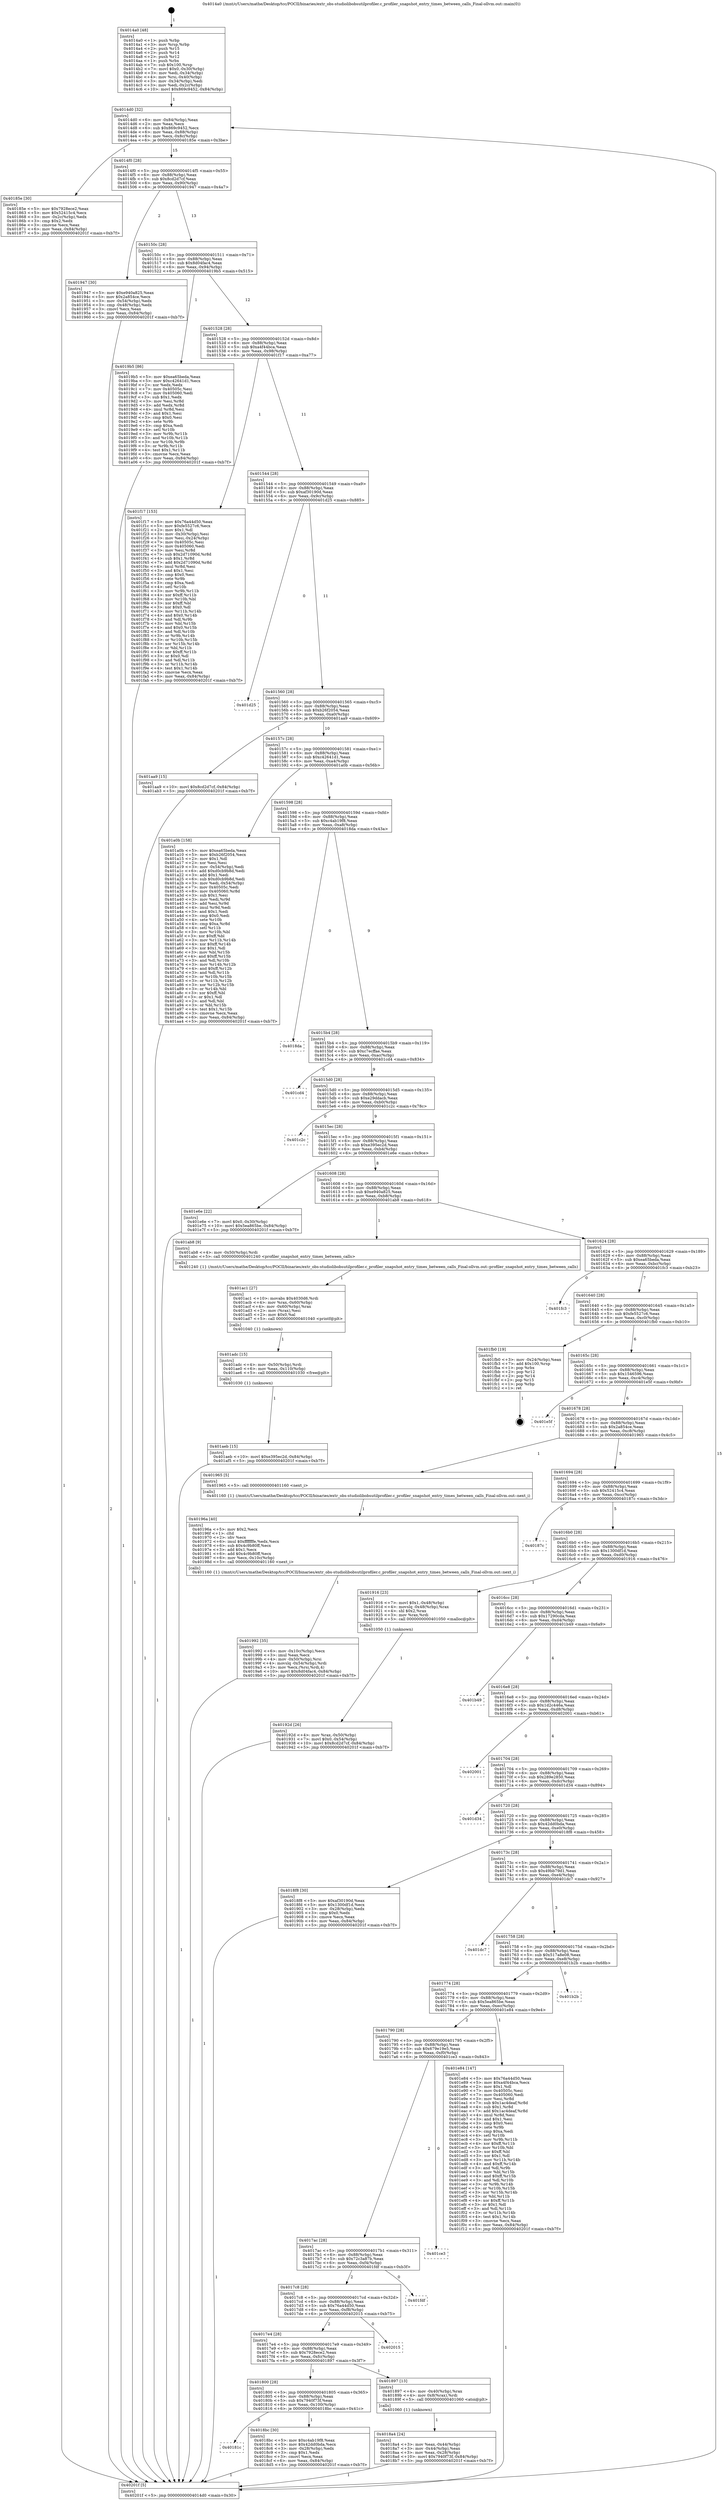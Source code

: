 digraph "0x4014a0" {
  label = "0x4014a0 (/mnt/c/Users/mathe/Desktop/tcc/POCII/binaries/extr_obs-studiolibobsutilprofiler.c_profiler_snapshot_entry_times_between_calls_Final-ollvm.out::main(0))"
  labelloc = "t"
  node[shape=record]

  Entry [label="",width=0.3,height=0.3,shape=circle,fillcolor=black,style=filled]
  "0x4014d0" [label="{
     0x4014d0 [32]\l
     | [instrs]\l
     &nbsp;&nbsp;0x4014d0 \<+6\>: mov -0x84(%rbp),%eax\l
     &nbsp;&nbsp;0x4014d6 \<+2\>: mov %eax,%ecx\l
     &nbsp;&nbsp;0x4014d8 \<+6\>: sub $0x869c9452,%ecx\l
     &nbsp;&nbsp;0x4014de \<+6\>: mov %eax,-0x88(%rbp)\l
     &nbsp;&nbsp;0x4014e4 \<+6\>: mov %ecx,-0x8c(%rbp)\l
     &nbsp;&nbsp;0x4014ea \<+6\>: je 000000000040185e \<main+0x3be\>\l
  }"]
  "0x40185e" [label="{
     0x40185e [30]\l
     | [instrs]\l
     &nbsp;&nbsp;0x40185e \<+5\>: mov $0x7928ece2,%eax\l
     &nbsp;&nbsp;0x401863 \<+5\>: mov $0x52415c4,%ecx\l
     &nbsp;&nbsp;0x401868 \<+3\>: mov -0x2c(%rbp),%edx\l
     &nbsp;&nbsp;0x40186b \<+3\>: cmp $0x2,%edx\l
     &nbsp;&nbsp;0x40186e \<+3\>: cmovne %ecx,%eax\l
     &nbsp;&nbsp;0x401871 \<+6\>: mov %eax,-0x84(%rbp)\l
     &nbsp;&nbsp;0x401877 \<+5\>: jmp 000000000040201f \<main+0xb7f\>\l
  }"]
  "0x4014f0" [label="{
     0x4014f0 [28]\l
     | [instrs]\l
     &nbsp;&nbsp;0x4014f0 \<+5\>: jmp 00000000004014f5 \<main+0x55\>\l
     &nbsp;&nbsp;0x4014f5 \<+6\>: mov -0x88(%rbp),%eax\l
     &nbsp;&nbsp;0x4014fb \<+5\>: sub $0x8cd2d7cf,%eax\l
     &nbsp;&nbsp;0x401500 \<+6\>: mov %eax,-0x90(%rbp)\l
     &nbsp;&nbsp;0x401506 \<+6\>: je 0000000000401947 \<main+0x4a7\>\l
  }"]
  "0x40201f" [label="{
     0x40201f [5]\l
     | [instrs]\l
     &nbsp;&nbsp;0x40201f \<+5\>: jmp 00000000004014d0 \<main+0x30\>\l
  }"]
  "0x4014a0" [label="{
     0x4014a0 [48]\l
     | [instrs]\l
     &nbsp;&nbsp;0x4014a0 \<+1\>: push %rbp\l
     &nbsp;&nbsp;0x4014a1 \<+3\>: mov %rsp,%rbp\l
     &nbsp;&nbsp;0x4014a4 \<+2\>: push %r15\l
     &nbsp;&nbsp;0x4014a6 \<+2\>: push %r14\l
     &nbsp;&nbsp;0x4014a8 \<+2\>: push %r12\l
     &nbsp;&nbsp;0x4014aa \<+1\>: push %rbx\l
     &nbsp;&nbsp;0x4014ab \<+7\>: sub $0x100,%rsp\l
     &nbsp;&nbsp;0x4014b2 \<+7\>: movl $0x0,-0x30(%rbp)\l
     &nbsp;&nbsp;0x4014b9 \<+3\>: mov %edi,-0x34(%rbp)\l
     &nbsp;&nbsp;0x4014bc \<+4\>: mov %rsi,-0x40(%rbp)\l
     &nbsp;&nbsp;0x4014c0 \<+3\>: mov -0x34(%rbp),%edi\l
     &nbsp;&nbsp;0x4014c3 \<+3\>: mov %edi,-0x2c(%rbp)\l
     &nbsp;&nbsp;0x4014c6 \<+10\>: movl $0x869c9452,-0x84(%rbp)\l
  }"]
  Exit [label="",width=0.3,height=0.3,shape=circle,fillcolor=black,style=filled,peripheries=2]
  "0x401947" [label="{
     0x401947 [30]\l
     | [instrs]\l
     &nbsp;&nbsp;0x401947 \<+5\>: mov $0xe940a825,%eax\l
     &nbsp;&nbsp;0x40194c \<+5\>: mov $0x2a854ce,%ecx\l
     &nbsp;&nbsp;0x401951 \<+3\>: mov -0x54(%rbp),%edx\l
     &nbsp;&nbsp;0x401954 \<+3\>: cmp -0x48(%rbp),%edx\l
     &nbsp;&nbsp;0x401957 \<+3\>: cmovl %ecx,%eax\l
     &nbsp;&nbsp;0x40195a \<+6\>: mov %eax,-0x84(%rbp)\l
     &nbsp;&nbsp;0x401960 \<+5\>: jmp 000000000040201f \<main+0xb7f\>\l
  }"]
  "0x40150c" [label="{
     0x40150c [28]\l
     | [instrs]\l
     &nbsp;&nbsp;0x40150c \<+5\>: jmp 0000000000401511 \<main+0x71\>\l
     &nbsp;&nbsp;0x401511 \<+6\>: mov -0x88(%rbp),%eax\l
     &nbsp;&nbsp;0x401517 \<+5\>: sub $0x8d04fac4,%eax\l
     &nbsp;&nbsp;0x40151c \<+6\>: mov %eax,-0x94(%rbp)\l
     &nbsp;&nbsp;0x401522 \<+6\>: je 00000000004019b5 \<main+0x515\>\l
  }"]
  "0x401aeb" [label="{
     0x401aeb [15]\l
     | [instrs]\l
     &nbsp;&nbsp;0x401aeb \<+10\>: movl $0xe395ec2d,-0x84(%rbp)\l
     &nbsp;&nbsp;0x401af5 \<+5\>: jmp 000000000040201f \<main+0xb7f\>\l
  }"]
  "0x4019b5" [label="{
     0x4019b5 [86]\l
     | [instrs]\l
     &nbsp;&nbsp;0x4019b5 \<+5\>: mov $0xea65beda,%eax\l
     &nbsp;&nbsp;0x4019ba \<+5\>: mov $0xc42641d1,%ecx\l
     &nbsp;&nbsp;0x4019bf \<+2\>: xor %edx,%edx\l
     &nbsp;&nbsp;0x4019c1 \<+7\>: mov 0x40505c,%esi\l
     &nbsp;&nbsp;0x4019c8 \<+7\>: mov 0x405060,%edi\l
     &nbsp;&nbsp;0x4019cf \<+3\>: sub $0x1,%edx\l
     &nbsp;&nbsp;0x4019d2 \<+3\>: mov %esi,%r8d\l
     &nbsp;&nbsp;0x4019d5 \<+3\>: add %edx,%r8d\l
     &nbsp;&nbsp;0x4019d8 \<+4\>: imul %r8d,%esi\l
     &nbsp;&nbsp;0x4019dc \<+3\>: and $0x1,%esi\l
     &nbsp;&nbsp;0x4019df \<+3\>: cmp $0x0,%esi\l
     &nbsp;&nbsp;0x4019e2 \<+4\>: sete %r9b\l
     &nbsp;&nbsp;0x4019e6 \<+3\>: cmp $0xa,%edi\l
     &nbsp;&nbsp;0x4019e9 \<+4\>: setl %r10b\l
     &nbsp;&nbsp;0x4019ed \<+3\>: mov %r9b,%r11b\l
     &nbsp;&nbsp;0x4019f0 \<+3\>: and %r10b,%r11b\l
     &nbsp;&nbsp;0x4019f3 \<+3\>: xor %r10b,%r9b\l
     &nbsp;&nbsp;0x4019f6 \<+3\>: or %r9b,%r11b\l
     &nbsp;&nbsp;0x4019f9 \<+4\>: test $0x1,%r11b\l
     &nbsp;&nbsp;0x4019fd \<+3\>: cmovne %ecx,%eax\l
     &nbsp;&nbsp;0x401a00 \<+6\>: mov %eax,-0x84(%rbp)\l
     &nbsp;&nbsp;0x401a06 \<+5\>: jmp 000000000040201f \<main+0xb7f\>\l
  }"]
  "0x401528" [label="{
     0x401528 [28]\l
     | [instrs]\l
     &nbsp;&nbsp;0x401528 \<+5\>: jmp 000000000040152d \<main+0x8d\>\l
     &nbsp;&nbsp;0x40152d \<+6\>: mov -0x88(%rbp),%eax\l
     &nbsp;&nbsp;0x401533 \<+5\>: sub $0xa4f44bca,%eax\l
     &nbsp;&nbsp;0x401538 \<+6\>: mov %eax,-0x98(%rbp)\l
     &nbsp;&nbsp;0x40153e \<+6\>: je 0000000000401f17 \<main+0xa77\>\l
  }"]
  "0x401adc" [label="{
     0x401adc [15]\l
     | [instrs]\l
     &nbsp;&nbsp;0x401adc \<+4\>: mov -0x50(%rbp),%rdi\l
     &nbsp;&nbsp;0x401ae0 \<+6\>: mov %eax,-0x110(%rbp)\l
     &nbsp;&nbsp;0x401ae6 \<+5\>: call 0000000000401030 \<free@plt\>\l
     | [calls]\l
     &nbsp;&nbsp;0x401030 \{1\} (unknown)\l
  }"]
  "0x401f17" [label="{
     0x401f17 [153]\l
     | [instrs]\l
     &nbsp;&nbsp;0x401f17 \<+5\>: mov $0x76a44d50,%eax\l
     &nbsp;&nbsp;0x401f1c \<+5\>: mov $0xfe5527c6,%ecx\l
     &nbsp;&nbsp;0x401f21 \<+2\>: mov $0x1,%dl\l
     &nbsp;&nbsp;0x401f23 \<+3\>: mov -0x30(%rbp),%esi\l
     &nbsp;&nbsp;0x401f26 \<+3\>: mov %esi,-0x24(%rbp)\l
     &nbsp;&nbsp;0x401f29 \<+7\>: mov 0x40505c,%esi\l
     &nbsp;&nbsp;0x401f30 \<+7\>: mov 0x405060,%edi\l
     &nbsp;&nbsp;0x401f37 \<+3\>: mov %esi,%r8d\l
     &nbsp;&nbsp;0x401f3a \<+7\>: sub $0x2d71090d,%r8d\l
     &nbsp;&nbsp;0x401f41 \<+4\>: sub $0x1,%r8d\l
     &nbsp;&nbsp;0x401f45 \<+7\>: add $0x2d71090d,%r8d\l
     &nbsp;&nbsp;0x401f4c \<+4\>: imul %r8d,%esi\l
     &nbsp;&nbsp;0x401f50 \<+3\>: and $0x1,%esi\l
     &nbsp;&nbsp;0x401f53 \<+3\>: cmp $0x0,%esi\l
     &nbsp;&nbsp;0x401f56 \<+4\>: sete %r9b\l
     &nbsp;&nbsp;0x401f5a \<+3\>: cmp $0xa,%edi\l
     &nbsp;&nbsp;0x401f5d \<+4\>: setl %r10b\l
     &nbsp;&nbsp;0x401f61 \<+3\>: mov %r9b,%r11b\l
     &nbsp;&nbsp;0x401f64 \<+4\>: xor $0xff,%r11b\l
     &nbsp;&nbsp;0x401f68 \<+3\>: mov %r10b,%bl\l
     &nbsp;&nbsp;0x401f6b \<+3\>: xor $0xff,%bl\l
     &nbsp;&nbsp;0x401f6e \<+3\>: xor $0x0,%dl\l
     &nbsp;&nbsp;0x401f71 \<+3\>: mov %r11b,%r14b\l
     &nbsp;&nbsp;0x401f74 \<+4\>: and $0x0,%r14b\l
     &nbsp;&nbsp;0x401f78 \<+3\>: and %dl,%r9b\l
     &nbsp;&nbsp;0x401f7b \<+3\>: mov %bl,%r15b\l
     &nbsp;&nbsp;0x401f7e \<+4\>: and $0x0,%r15b\l
     &nbsp;&nbsp;0x401f82 \<+3\>: and %dl,%r10b\l
     &nbsp;&nbsp;0x401f85 \<+3\>: or %r9b,%r14b\l
     &nbsp;&nbsp;0x401f88 \<+3\>: or %r10b,%r15b\l
     &nbsp;&nbsp;0x401f8b \<+3\>: xor %r15b,%r14b\l
     &nbsp;&nbsp;0x401f8e \<+3\>: or %bl,%r11b\l
     &nbsp;&nbsp;0x401f91 \<+4\>: xor $0xff,%r11b\l
     &nbsp;&nbsp;0x401f95 \<+3\>: or $0x0,%dl\l
     &nbsp;&nbsp;0x401f98 \<+3\>: and %dl,%r11b\l
     &nbsp;&nbsp;0x401f9b \<+3\>: or %r11b,%r14b\l
     &nbsp;&nbsp;0x401f9e \<+4\>: test $0x1,%r14b\l
     &nbsp;&nbsp;0x401fa2 \<+3\>: cmovne %ecx,%eax\l
     &nbsp;&nbsp;0x401fa5 \<+6\>: mov %eax,-0x84(%rbp)\l
     &nbsp;&nbsp;0x401fab \<+5\>: jmp 000000000040201f \<main+0xb7f\>\l
  }"]
  "0x401544" [label="{
     0x401544 [28]\l
     | [instrs]\l
     &nbsp;&nbsp;0x401544 \<+5\>: jmp 0000000000401549 \<main+0xa9\>\l
     &nbsp;&nbsp;0x401549 \<+6\>: mov -0x88(%rbp),%eax\l
     &nbsp;&nbsp;0x40154f \<+5\>: sub $0xaf30190d,%eax\l
     &nbsp;&nbsp;0x401554 \<+6\>: mov %eax,-0x9c(%rbp)\l
     &nbsp;&nbsp;0x40155a \<+6\>: je 0000000000401d25 \<main+0x885\>\l
  }"]
  "0x401ac1" [label="{
     0x401ac1 [27]\l
     | [instrs]\l
     &nbsp;&nbsp;0x401ac1 \<+10\>: movabs $0x4030d6,%rdi\l
     &nbsp;&nbsp;0x401acb \<+4\>: mov %rax,-0x60(%rbp)\l
     &nbsp;&nbsp;0x401acf \<+4\>: mov -0x60(%rbp),%rax\l
     &nbsp;&nbsp;0x401ad3 \<+2\>: mov (%rax),%esi\l
     &nbsp;&nbsp;0x401ad5 \<+2\>: mov $0x0,%al\l
     &nbsp;&nbsp;0x401ad7 \<+5\>: call 0000000000401040 \<printf@plt\>\l
     | [calls]\l
     &nbsp;&nbsp;0x401040 \{1\} (unknown)\l
  }"]
  "0x401d25" [label="{
     0x401d25\l
  }", style=dashed]
  "0x401560" [label="{
     0x401560 [28]\l
     | [instrs]\l
     &nbsp;&nbsp;0x401560 \<+5\>: jmp 0000000000401565 \<main+0xc5\>\l
     &nbsp;&nbsp;0x401565 \<+6\>: mov -0x88(%rbp),%eax\l
     &nbsp;&nbsp;0x40156b \<+5\>: sub $0xb26f2054,%eax\l
     &nbsp;&nbsp;0x401570 \<+6\>: mov %eax,-0xa0(%rbp)\l
     &nbsp;&nbsp;0x401576 \<+6\>: je 0000000000401aa9 \<main+0x609\>\l
  }"]
  "0x401992" [label="{
     0x401992 [35]\l
     | [instrs]\l
     &nbsp;&nbsp;0x401992 \<+6\>: mov -0x10c(%rbp),%ecx\l
     &nbsp;&nbsp;0x401998 \<+3\>: imul %eax,%ecx\l
     &nbsp;&nbsp;0x40199b \<+4\>: mov -0x50(%rbp),%rsi\l
     &nbsp;&nbsp;0x40199f \<+4\>: movslq -0x54(%rbp),%rdi\l
     &nbsp;&nbsp;0x4019a3 \<+3\>: mov %ecx,(%rsi,%rdi,4)\l
     &nbsp;&nbsp;0x4019a6 \<+10\>: movl $0x8d04fac4,-0x84(%rbp)\l
     &nbsp;&nbsp;0x4019b0 \<+5\>: jmp 000000000040201f \<main+0xb7f\>\l
  }"]
  "0x401aa9" [label="{
     0x401aa9 [15]\l
     | [instrs]\l
     &nbsp;&nbsp;0x401aa9 \<+10\>: movl $0x8cd2d7cf,-0x84(%rbp)\l
     &nbsp;&nbsp;0x401ab3 \<+5\>: jmp 000000000040201f \<main+0xb7f\>\l
  }"]
  "0x40157c" [label="{
     0x40157c [28]\l
     | [instrs]\l
     &nbsp;&nbsp;0x40157c \<+5\>: jmp 0000000000401581 \<main+0xe1\>\l
     &nbsp;&nbsp;0x401581 \<+6\>: mov -0x88(%rbp),%eax\l
     &nbsp;&nbsp;0x401587 \<+5\>: sub $0xc42641d1,%eax\l
     &nbsp;&nbsp;0x40158c \<+6\>: mov %eax,-0xa4(%rbp)\l
     &nbsp;&nbsp;0x401592 \<+6\>: je 0000000000401a0b \<main+0x56b\>\l
  }"]
  "0x40196a" [label="{
     0x40196a [40]\l
     | [instrs]\l
     &nbsp;&nbsp;0x40196a \<+5\>: mov $0x2,%ecx\l
     &nbsp;&nbsp;0x40196f \<+1\>: cltd\l
     &nbsp;&nbsp;0x401970 \<+2\>: idiv %ecx\l
     &nbsp;&nbsp;0x401972 \<+6\>: imul $0xfffffffe,%edx,%ecx\l
     &nbsp;&nbsp;0x401978 \<+6\>: sub $0x4c9b80ff,%ecx\l
     &nbsp;&nbsp;0x40197e \<+3\>: add $0x1,%ecx\l
     &nbsp;&nbsp;0x401981 \<+6\>: add $0x4c9b80ff,%ecx\l
     &nbsp;&nbsp;0x401987 \<+6\>: mov %ecx,-0x10c(%rbp)\l
     &nbsp;&nbsp;0x40198d \<+5\>: call 0000000000401160 \<next_i\>\l
     | [calls]\l
     &nbsp;&nbsp;0x401160 \{1\} (/mnt/c/Users/mathe/Desktop/tcc/POCII/binaries/extr_obs-studiolibobsutilprofiler.c_profiler_snapshot_entry_times_between_calls_Final-ollvm.out::next_i)\l
  }"]
  "0x401a0b" [label="{
     0x401a0b [158]\l
     | [instrs]\l
     &nbsp;&nbsp;0x401a0b \<+5\>: mov $0xea65beda,%eax\l
     &nbsp;&nbsp;0x401a10 \<+5\>: mov $0xb26f2054,%ecx\l
     &nbsp;&nbsp;0x401a15 \<+2\>: mov $0x1,%dl\l
     &nbsp;&nbsp;0x401a17 \<+2\>: xor %esi,%esi\l
     &nbsp;&nbsp;0x401a19 \<+3\>: mov -0x54(%rbp),%edi\l
     &nbsp;&nbsp;0x401a1c \<+6\>: add $0xd0cb9b8d,%edi\l
     &nbsp;&nbsp;0x401a22 \<+3\>: add $0x1,%edi\l
     &nbsp;&nbsp;0x401a25 \<+6\>: sub $0xd0cb9b8d,%edi\l
     &nbsp;&nbsp;0x401a2b \<+3\>: mov %edi,-0x54(%rbp)\l
     &nbsp;&nbsp;0x401a2e \<+7\>: mov 0x40505c,%edi\l
     &nbsp;&nbsp;0x401a35 \<+8\>: mov 0x405060,%r8d\l
     &nbsp;&nbsp;0x401a3d \<+3\>: sub $0x1,%esi\l
     &nbsp;&nbsp;0x401a40 \<+3\>: mov %edi,%r9d\l
     &nbsp;&nbsp;0x401a43 \<+3\>: add %esi,%r9d\l
     &nbsp;&nbsp;0x401a46 \<+4\>: imul %r9d,%edi\l
     &nbsp;&nbsp;0x401a4a \<+3\>: and $0x1,%edi\l
     &nbsp;&nbsp;0x401a4d \<+3\>: cmp $0x0,%edi\l
     &nbsp;&nbsp;0x401a50 \<+4\>: sete %r10b\l
     &nbsp;&nbsp;0x401a54 \<+4\>: cmp $0xa,%r8d\l
     &nbsp;&nbsp;0x401a58 \<+4\>: setl %r11b\l
     &nbsp;&nbsp;0x401a5c \<+3\>: mov %r10b,%bl\l
     &nbsp;&nbsp;0x401a5f \<+3\>: xor $0xff,%bl\l
     &nbsp;&nbsp;0x401a62 \<+3\>: mov %r11b,%r14b\l
     &nbsp;&nbsp;0x401a65 \<+4\>: xor $0xff,%r14b\l
     &nbsp;&nbsp;0x401a69 \<+3\>: xor $0x1,%dl\l
     &nbsp;&nbsp;0x401a6c \<+3\>: mov %bl,%r15b\l
     &nbsp;&nbsp;0x401a6f \<+4\>: and $0xff,%r15b\l
     &nbsp;&nbsp;0x401a73 \<+3\>: and %dl,%r10b\l
     &nbsp;&nbsp;0x401a76 \<+3\>: mov %r14b,%r12b\l
     &nbsp;&nbsp;0x401a79 \<+4\>: and $0xff,%r12b\l
     &nbsp;&nbsp;0x401a7d \<+3\>: and %dl,%r11b\l
     &nbsp;&nbsp;0x401a80 \<+3\>: or %r10b,%r15b\l
     &nbsp;&nbsp;0x401a83 \<+3\>: or %r11b,%r12b\l
     &nbsp;&nbsp;0x401a86 \<+3\>: xor %r12b,%r15b\l
     &nbsp;&nbsp;0x401a89 \<+3\>: or %r14b,%bl\l
     &nbsp;&nbsp;0x401a8c \<+3\>: xor $0xff,%bl\l
     &nbsp;&nbsp;0x401a8f \<+3\>: or $0x1,%dl\l
     &nbsp;&nbsp;0x401a92 \<+2\>: and %dl,%bl\l
     &nbsp;&nbsp;0x401a94 \<+3\>: or %bl,%r15b\l
     &nbsp;&nbsp;0x401a97 \<+4\>: test $0x1,%r15b\l
     &nbsp;&nbsp;0x401a9b \<+3\>: cmovne %ecx,%eax\l
     &nbsp;&nbsp;0x401a9e \<+6\>: mov %eax,-0x84(%rbp)\l
     &nbsp;&nbsp;0x401aa4 \<+5\>: jmp 000000000040201f \<main+0xb7f\>\l
  }"]
  "0x401598" [label="{
     0x401598 [28]\l
     | [instrs]\l
     &nbsp;&nbsp;0x401598 \<+5\>: jmp 000000000040159d \<main+0xfd\>\l
     &nbsp;&nbsp;0x40159d \<+6\>: mov -0x88(%rbp),%eax\l
     &nbsp;&nbsp;0x4015a3 \<+5\>: sub $0xc4ab19f8,%eax\l
     &nbsp;&nbsp;0x4015a8 \<+6\>: mov %eax,-0xa8(%rbp)\l
     &nbsp;&nbsp;0x4015ae \<+6\>: je 00000000004018da \<main+0x43a\>\l
  }"]
  "0x40192d" [label="{
     0x40192d [26]\l
     | [instrs]\l
     &nbsp;&nbsp;0x40192d \<+4\>: mov %rax,-0x50(%rbp)\l
     &nbsp;&nbsp;0x401931 \<+7\>: movl $0x0,-0x54(%rbp)\l
     &nbsp;&nbsp;0x401938 \<+10\>: movl $0x8cd2d7cf,-0x84(%rbp)\l
     &nbsp;&nbsp;0x401942 \<+5\>: jmp 000000000040201f \<main+0xb7f\>\l
  }"]
  "0x4018da" [label="{
     0x4018da\l
  }", style=dashed]
  "0x4015b4" [label="{
     0x4015b4 [28]\l
     | [instrs]\l
     &nbsp;&nbsp;0x4015b4 \<+5\>: jmp 00000000004015b9 \<main+0x119\>\l
     &nbsp;&nbsp;0x4015b9 \<+6\>: mov -0x88(%rbp),%eax\l
     &nbsp;&nbsp;0x4015bf \<+5\>: sub $0xc7ecffae,%eax\l
     &nbsp;&nbsp;0x4015c4 \<+6\>: mov %eax,-0xac(%rbp)\l
     &nbsp;&nbsp;0x4015ca \<+6\>: je 0000000000401cd4 \<main+0x834\>\l
  }"]
  "0x40181c" [label="{
     0x40181c\l
  }", style=dashed]
  "0x401cd4" [label="{
     0x401cd4\l
  }", style=dashed]
  "0x4015d0" [label="{
     0x4015d0 [28]\l
     | [instrs]\l
     &nbsp;&nbsp;0x4015d0 \<+5\>: jmp 00000000004015d5 \<main+0x135\>\l
     &nbsp;&nbsp;0x4015d5 \<+6\>: mov -0x88(%rbp),%eax\l
     &nbsp;&nbsp;0x4015db \<+5\>: sub $0xe29ddacb,%eax\l
     &nbsp;&nbsp;0x4015e0 \<+6\>: mov %eax,-0xb0(%rbp)\l
     &nbsp;&nbsp;0x4015e6 \<+6\>: je 0000000000401c2c \<main+0x78c\>\l
  }"]
  "0x4018bc" [label="{
     0x4018bc [30]\l
     | [instrs]\l
     &nbsp;&nbsp;0x4018bc \<+5\>: mov $0xc4ab19f8,%eax\l
     &nbsp;&nbsp;0x4018c1 \<+5\>: mov $0x42dd0bda,%ecx\l
     &nbsp;&nbsp;0x4018c6 \<+3\>: mov -0x28(%rbp),%edx\l
     &nbsp;&nbsp;0x4018c9 \<+3\>: cmp $0x1,%edx\l
     &nbsp;&nbsp;0x4018cc \<+3\>: cmovl %ecx,%eax\l
     &nbsp;&nbsp;0x4018cf \<+6\>: mov %eax,-0x84(%rbp)\l
     &nbsp;&nbsp;0x4018d5 \<+5\>: jmp 000000000040201f \<main+0xb7f\>\l
  }"]
  "0x401c2c" [label="{
     0x401c2c\l
  }", style=dashed]
  "0x4015ec" [label="{
     0x4015ec [28]\l
     | [instrs]\l
     &nbsp;&nbsp;0x4015ec \<+5\>: jmp 00000000004015f1 \<main+0x151\>\l
     &nbsp;&nbsp;0x4015f1 \<+6\>: mov -0x88(%rbp),%eax\l
     &nbsp;&nbsp;0x4015f7 \<+5\>: sub $0xe395ec2d,%eax\l
     &nbsp;&nbsp;0x4015fc \<+6\>: mov %eax,-0xb4(%rbp)\l
     &nbsp;&nbsp;0x401602 \<+6\>: je 0000000000401e6e \<main+0x9ce\>\l
  }"]
  "0x4018a4" [label="{
     0x4018a4 [24]\l
     | [instrs]\l
     &nbsp;&nbsp;0x4018a4 \<+3\>: mov %eax,-0x44(%rbp)\l
     &nbsp;&nbsp;0x4018a7 \<+3\>: mov -0x44(%rbp),%eax\l
     &nbsp;&nbsp;0x4018aa \<+3\>: mov %eax,-0x28(%rbp)\l
     &nbsp;&nbsp;0x4018ad \<+10\>: movl $0x7940f73f,-0x84(%rbp)\l
     &nbsp;&nbsp;0x4018b7 \<+5\>: jmp 000000000040201f \<main+0xb7f\>\l
  }"]
  "0x401e6e" [label="{
     0x401e6e [22]\l
     | [instrs]\l
     &nbsp;&nbsp;0x401e6e \<+7\>: movl $0x0,-0x30(%rbp)\l
     &nbsp;&nbsp;0x401e75 \<+10\>: movl $0x5ea865be,-0x84(%rbp)\l
     &nbsp;&nbsp;0x401e7f \<+5\>: jmp 000000000040201f \<main+0xb7f\>\l
  }"]
  "0x401608" [label="{
     0x401608 [28]\l
     | [instrs]\l
     &nbsp;&nbsp;0x401608 \<+5\>: jmp 000000000040160d \<main+0x16d\>\l
     &nbsp;&nbsp;0x40160d \<+6\>: mov -0x88(%rbp),%eax\l
     &nbsp;&nbsp;0x401613 \<+5\>: sub $0xe940a825,%eax\l
     &nbsp;&nbsp;0x401618 \<+6\>: mov %eax,-0xb8(%rbp)\l
     &nbsp;&nbsp;0x40161e \<+6\>: je 0000000000401ab8 \<main+0x618\>\l
  }"]
  "0x401800" [label="{
     0x401800 [28]\l
     | [instrs]\l
     &nbsp;&nbsp;0x401800 \<+5\>: jmp 0000000000401805 \<main+0x365\>\l
     &nbsp;&nbsp;0x401805 \<+6\>: mov -0x88(%rbp),%eax\l
     &nbsp;&nbsp;0x40180b \<+5\>: sub $0x7940f73f,%eax\l
     &nbsp;&nbsp;0x401810 \<+6\>: mov %eax,-0x100(%rbp)\l
     &nbsp;&nbsp;0x401816 \<+6\>: je 00000000004018bc \<main+0x41c\>\l
  }"]
  "0x401ab8" [label="{
     0x401ab8 [9]\l
     | [instrs]\l
     &nbsp;&nbsp;0x401ab8 \<+4\>: mov -0x50(%rbp),%rdi\l
     &nbsp;&nbsp;0x401abc \<+5\>: call 0000000000401240 \<profiler_snapshot_entry_times_between_calls\>\l
     | [calls]\l
     &nbsp;&nbsp;0x401240 \{1\} (/mnt/c/Users/mathe/Desktop/tcc/POCII/binaries/extr_obs-studiolibobsutilprofiler.c_profiler_snapshot_entry_times_between_calls_Final-ollvm.out::profiler_snapshot_entry_times_between_calls)\l
  }"]
  "0x401624" [label="{
     0x401624 [28]\l
     | [instrs]\l
     &nbsp;&nbsp;0x401624 \<+5\>: jmp 0000000000401629 \<main+0x189\>\l
     &nbsp;&nbsp;0x401629 \<+6\>: mov -0x88(%rbp),%eax\l
     &nbsp;&nbsp;0x40162f \<+5\>: sub $0xea65beda,%eax\l
     &nbsp;&nbsp;0x401634 \<+6\>: mov %eax,-0xbc(%rbp)\l
     &nbsp;&nbsp;0x40163a \<+6\>: je 0000000000401fc3 \<main+0xb23\>\l
  }"]
  "0x401897" [label="{
     0x401897 [13]\l
     | [instrs]\l
     &nbsp;&nbsp;0x401897 \<+4\>: mov -0x40(%rbp),%rax\l
     &nbsp;&nbsp;0x40189b \<+4\>: mov 0x8(%rax),%rdi\l
     &nbsp;&nbsp;0x40189f \<+5\>: call 0000000000401060 \<atoi@plt\>\l
     | [calls]\l
     &nbsp;&nbsp;0x401060 \{1\} (unknown)\l
  }"]
  "0x401fc3" [label="{
     0x401fc3\l
  }", style=dashed]
  "0x401640" [label="{
     0x401640 [28]\l
     | [instrs]\l
     &nbsp;&nbsp;0x401640 \<+5\>: jmp 0000000000401645 \<main+0x1a5\>\l
     &nbsp;&nbsp;0x401645 \<+6\>: mov -0x88(%rbp),%eax\l
     &nbsp;&nbsp;0x40164b \<+5\>: sub $0xfe5527c6,%eax\l
     &nbsp;&nbsp;0x401650 \<+6\>: mov %eax,-0xc0(%rbp)\l
     &nbsp;&nbsp;0x401656 \<+6\>: je 0000000000401fb0 \<main+0xb10\>\l
  }"]
  "0x4017e4" [label="{
     0x4017e4 [28]\l
     | [instrs]\l
     &nbsp;&nbsp;0x4017e4 \<+5\>: jmp 00000000004017e9 \<main+0x349\>\l
     &nbsp;&nbsp;0x4017e9 \<+6\>: mov -0x88(%rbp),%eax\l
     &nbsp;&nbsp;0x4017ef \<+5\>: sub $0x7928ece2,%eax\l
     &nbsp;&nbsp;0x4017f4 \<+6\>: mov %eax,-0xfc(%rbp)\l
     &nbsp;&nbsp;0x4017fa \<+6\>: je 0000000000401897 \<main+0x3f7\>\l
  }"]
  "0x401fb0" [label="{
     0x401fb0 [19]\l
     | [instrs]\l
     &nbsp;&nbsp;0x401fb0 \<+3\>: mov -0x24(%rbp),%eax\l
     &nbsp;&nbsp;0x401fb3 \<+7\>: add $0x100,%rsp\l
     &nbsp;&nbsp;0x401fba \<+1\>: pop %rbx\l
     &nbsp;&nbsp;0x401fbb \<+2\>: pop %r12\l
     &nbsp;&nbsp;0x401fbd \<+2\>: pop %r14\l
     &nbsp;&nbsp;0x401fbf \<+2\>: pop %r15\l
     &nbsp;&nbsp;0x401fc1 \<+1\>: pop %rbp\l
     &nbsp;&nbsp;0x401fc2 \<+1\>: ret\l
  }"]
  "0x40165c" [label="{
     0x40165c [28]\l
     | [instrs]\l
     &nbsp;&nbsp;0x40165c \<+5\>: jmp 0000000000401661 \<main+0x1c1\>\l
     &nbsp;&nbsp;0x401661 \<+6\>: mov -0x88(%rbp),%eax\l
     &nbsp;&nbsp;0x401667 \<+5\>: sub $0x1546596,%eax\l
     &nbsp;&nbsp;0x40166c \<+6\>: mov %eax,-0xc4(%rbp)\l
     &nbsp;&nbsp;0x401672 \<+6\>: je 0000000000401e5f \<main+0x9bf\>\l
  }"]
  "0x402015" [label="{
     0x402015\l
  }", style=dashed]
  "0x401e5f" [label="{
     0x401e5f\l
  }", style=dashed]
  "0x401678" [label="{
     0x401678 [28]\l
     | [instrs]\l
     &nbsp;&nbsp;0x401678 \<+5\>: jmp 000000000040167d \<main+0x1dd\>\l
     &nbsp;&nbsp;0x40167d \<+6\>: mov -0x88(%rbp),%eax\l
     &nbsp;&nbsp;0x401683 \<+5\>: sub $0x2a854ce,%eax\l
     &nbsp;&nbsp;0x401688 \<+6\>: mov %eax,-0xc8(%rbp)\l
     &nbsp;&nbsp;0x40168e \<+6\>: je 0000000000401965 \<main+0x4c5\>\l
  }"]
  "0x4017c8" [label="{
     0x4017c8 [28]\l
     | [instrs]\l
     &nbsp;&nbsp;0x4017c8 \<+5\>: jmp 00000000004017cd \<main+0x32d\>\l
     &nbsp;&nbsp;0x4017cd \<+6\>: mov -0x88(%rbp),%eax\l
     &nbsp;&nbsp;0x4017d3 \<+5\>: sub $0x76a44d50,%eax\l
     &nbsp;&nbsp;0x4017d8 \<+6\>: mov %eax,-0xf8(%rbp)\l
     &nbsp;&nbsp;0x4017de \<+6\>: je 0000000000402015 \<main+0xb75\>\l
  }"]
  "0x401965" [label="{
     0x401965 [5]\l
     | [instrs]\l
     &nbsp;&nbsp;0x401965 \<+5\>: call 0000000000401160 \<next_i\>\l
     | [calls]\l
     &nbsp;&nbsp;0x401160 \{1\} (/mnt/c/Users/mathe/Desktop/tcc/POCII/binaries/extr_obs-studiolibobsutilprofiler.c_profiler_snapshot_entry_times_between_calls_Final-ollvm.out::next_i)\l
  }"]
  "0x401694" [label="{
     0x401694 [28]\l
     | [instrs]\l
     &nbsp;&nbsp;0x401694 \<+5\>: jmp 0000000000401699 \<main+0x1f9\>\l
     &nbsp;&nbsp;0x401699 \<+6\>: mov -0x88(%rbp),%eax\l
     &nbsp;&nbsp;0x40169f \<+5\>: sub $0x52415c4,%eax\l
     &nbsp;&nbsp;0x4016a4 \<+6\>: mov %eax,-0xcc(%rbp)\l
     &nbsp;&nbsp;0x4016aa \<+6\>: je 000000000040187c \<main+0x3dc\>\l
  }"]
  "0x401fdf" [label="{
     0x401fdf\l
  }", style=dashed]
  "0x40187c" [label="{
     0x40187c\l
  }", style=dashed]
  "0x4016b0" [label="{
     0x4016b0 [28]\l
     | [instrs]\l
     &nbsp;&nbsp;0x4016b0 \<+5\>: jmp 00000000004016b5 \<main+0x215\>\l
     &nbsp;&nbsp;0x4016b5 \<+6\>: mov -0x88(%rbp),%eax\l
     &nbsp;&nbsp;0x4016bb \<+5\>: sub $0x1300df1d,%eax\l
     &nbsp;&nbsp;0x4016c0 \<+6\>: mov %eax,-0xd0(%rbp)\l
     &nbsp;&nbsp;0x4016c6 \<+6\>: je 0000000000401916 \<main+0x476\>\l
  }"]
  "0x4017ac" [label="{
     0x4017ac [28]\l
     | [instrs]\l
     &nbsp;&nbsp;0x4017ac \<+5\>: jmp 00000000004017b1 \<main+0x311\>\l
     &nbsp;&nbsp;0x4017b1 \<+6\>: mov -0x88(%rbp),%eax\l
     &nbsp;&nbsp;0x4017b7 \<+5\>: sub $0x72c3a87b,%eax\l
     &nbsp;&nbsp;0x4017bc \<+6\>: mov %eax,-0xf4(%rbp)\l
     &nbsp;&nbsp;0x4017c2 \<+6\>: je 0000000000401fdf \<main+0xb3f\>\l
  }"]
  "0x401916" [label="{
     0x401916 [23]\l
     | [instrs]\l
     &nbsp;&nbsp;0x401916 \<+7\>: movl $0x1,-0x48(%rbp)\l
     &nbsp;&nbsp;0x40191d \<+4\>: movslq -0x48(%rbp),%rax\l
     &nbsp;&nbsp;0x401921 \<+4\>: shl $0x2,%rax\l
     &nbsp;&nbsp;0x401925 \<+3\>: mov %rax,%rdi\l
     &nbsp;&nbsp;0x401928 \<+5\>: call 0000000000401050 \<malloc@plt\>\l
     | [calls]\l
     &nbsp;&nbsp;0x401050 \{1\} (unknown)\l
  }"]
  "0x4016cc" [label="{
     0x4016cc [28]\l
     | [instrs]\l
     &nbsp;&nbsp;0x4016cc \<+5\>: jmp 00000000004016d1 \<main+0x231\>\l
     &nbsp;&nbsp;0x4016d1 \<+6\>: mov -0x88(%rbp),%eax\l
     &nbsp;&nbsp;0x4016d7 \<+5\>: sub $0x17290cda,%eax\l
     &nbsp;&nbsp;0x4016dc \<+6\>: mov %eax,-0xd4(%rbp)\l
     &nbsp;&nbsp;0x4016e2 \<+6\>: je 0000000000401b49 \<main+0x6a9\>\l
  }"]
  "0x401ce3" [label="{
     0x401ce3\l
  }", style=dashed]
  "0x401b49" [label="{
     0x401b49\l
  }", style=dashed]
  "0x4016e8" [label="{
     0x4016e8 [28]\l
     | [instrs]\l
     &nbsp;&nbsp;0x4016e8 \<+5\>: jmp 00000000004016ed \<main+0x24d\>\l
     &nbsp;&nbsp;0x4016ed \<+6\>: mov -0x88(%rbp),%eax\l
     &nbsp;&nbsp;0x4016f3 \<+5\>: sub $0x1d2c446a,%eax\l
     &nbsp;&nbsp;0x4016f8 \<+6\>: mov %eax,-0xd8(%rbp)\l
     &nbsp;&nbsp;0x4016fe \<+6\>: je 0000000000402001 \<main+0xb61\>\l
  }"]
  "0x401790" [label="{
     0x401790 [28]\l
     | [instrs]\l
     &nbsp;&nbsp;0x401790 \<+5\>: jmp 0000000000401795 \<main+0x2f5\>\l
     &nbsp;&nbsp;0x401795 \<+6\>: mov -0x88(%rbp),%eax\l
     &nbsp;&nbsp;0x40179b \<+5\>: sub $0x679e19e5,%eax\l
     &nbsp;&nbsp;0x4017a0 \<+6\>: mov %eax,-0xf0(%rbp)\l
     &nbsp;&nbsp;0x4017a6 \<+6\>: je 0000000000401ce3 \<main+0x843\>\l
  }"]
  "0x402001" [label="{
     0x402001\l
  }", style=dashed]
  "0x401704" [label="{
     0x401704 [28]\l
     | [instrs]\l
     &nbsp;&nbsp;0x401704 \<+5\>: jmp 0000000000401709 \<main+0x269\>\l
     &nbsp;&nbsp;0x401709 \<+6\>: mov -0x88(%rbp),%eax\l
     &nbsp;&nbsp;0x40170f \<+5\>: sub $0x289e2850,%eax\l
     &nbsp;&nbsp;0x401714 \<+6\>: mov %eax,-0xdc(%rbp)\l
     &nbsp;&nbsp;0x40171a \<+6\>: je 0000000000401d34 \<main+0x894\>\l
  }"]
  "0x401e84" [label="{
     0x401e84 [147]\l
     | [instrs]\l
     &nbsp;&nbsp;0x401e84 \<+5\>: mov $0x76a44d50,%eax\l
     &nbsp;&nbsp;0x401e89 \<+5\>: mov $0xa4f44bca,%ecx\l
     &nbsp;&nbsp;0x401e8e \<+2\>: mov $0x1,%dl\l
     &nbsp;&nbsp;0x401e90 \<+7\>: mov 0x40505c,%esi\l
     &nbsp;&nbsp;0x401e97 \<+7\>: mov 0x405060,%edi\l
     &nbsp;&nbsp;0x401e9e \<+3\>: mov %esi,%r8d\l
     &nbsp;&nbsp;0x401ea1 \<+7\>: sub $0x1ac4deaf,%r8d\l
     &nbsp;&nbsp;0x401ea8 \<+4\>: sub $0x1,%r8d\l
     &nbsp;&nbsp;0x401eac \<+7\>: add $0x1ac4deaf,%r8d\l
     &nbsp;&nbsp;0x401eb3 \<+4\>: imul %r8d,%esi\l
     &nbsp;&nbsp;0x401eb7 \<+3\>: and $0x1,%esi\l
     &nbsp;&nbsp;0x401eba \<+3\>: cmp $0x0,%esi\l
     &nbsp;&nbsp;0x401ebd \<+4\>: sete %r9b\l
     &nbsp;&nbsp;0x401ec1 \<+3\>: cmp $0xa,%edi\l
     &nbsp;&nbsp;0x401ec4 \<+4\>: setl %r10b\l
     &nbsp;&nbsp;0x401ec8 \<+3\>: mov %r9b,%r11b\l
     &nbsp;&nbsp;0x401ecb \<+4\>: xor $0xff,%r11b\l
     &nbsp;&nbsp;0x401ecf \<+3\>: mov %r10b,%bl\l
     &nbsp;&nbsp;0x401ed2 \<+3\>: xor $0xff,%bl\l
     &nbsp;&nbsp;0x401ed5 \<+3\>: xor $0x1,%dl\l
     &nbsp;&nbsp;0x401ed8 \<+3\>: mov %r11b,%r14b\l
     &nbsp;&nbsp;0x401edb \<+4\>: and $0xff,%r14b\l
     &nbsp;&nbsp;0x401edf \<+3\>: and %dl,%r9b\l
     &nbsp;&nbsp;0x401ee2 \<+3\>: mov %bl,%r15b\l
     &nbsp;&nbsp;0x401ee5 \<+4\>: and $0xff,%r15b\l
     &nbsp;&nbsp;0x401ee9 \<+3\>: and %dl,%r10b\l
     &nbsp;&nbsp;0x401eec \<+3\>: or %r9b,%r14b\l
     &nbsp;&nbsp;0x401eef \<+3\>: or %r10b,%r15b\l
     &nbsp;&nbsp;0x401ef2 \<+3\>: xor %r15b,%r14b\l
     &nbsp;&nbsp;0x401ef5 \<+3\>: or %bl,%r11b\l
     &nbsp;&nbsp;0x401ef8 \<+4\>: xor $0xff,%r11b\l
     &nbsp;&nbsp;0x401efc \<+3\>: or $0x1,%dl\l
     &nbsp;&nbsp;0x401eff \<+3\>: and %dl,%r11b\l
     &nbsp;&nbsp;0x401f02 \<+3\>: or %r11b,%r14b\l
     &nbsp;&nbsp;0x401f05 \<+4\>: test $0x1,%r14b\l
     &nbsp;&nbsp;0x401f09 \<+3\>: cmovne %ecx,%eax\l
     &nbsp;&nbsp;0x401f0c \<+6\>: mov %eax,-0x84(%rbp)\l
     &nbsp;&nbsp;0x401f12 \<+5\>: jmp 000000000040201f \<main+0xb7f\>\l
  }"]
  "0x401d34" [label="{
     0x401d34\l
  }", style=dashed]
  "0x401720" [label="{
     0x401720 [28]\l
     | [instrs]\l
     &nbsp;&nbsp;0x401720 \<+5\>: jmp 0000000000401725 \<main+0x285\>\l
     &nbsp;&nbsp;0x401725 \<+6\>: mov -0x88(%rbp),%eax\l
     &nbsp;&nbsp;0x40172b \<+5\>: sub $0x42dd0bda,%eax\l
     &nbsp;&nbsp;0x401730 \<+6\>: mov %eax,-0xe0(%rbp)\l
     &nbsp;&nbsp;0x401736 \<+6\>: je 00000000004018f8 \<main+0x458\>\l
  }"]
  "0x401774" [label="{
     0x401774 [28]\l
     | [instrs]\l
     &nbsp;&nbsp;0x401774 \<+5\>: jmp 0000000000401779 \<main+0x2d9\>\l
     &nbsp;&nbsp;0x401779 \<+6\>: mov -0x88(%rbp),%eax\l
     &nbsp;&nbsp;0x40177f \<+5\>: sub $0x5ea865be,%eax\l
     &nbsp;&nbsp;0x401784 \<+6\>: mov %eax,-0xec(%rbp)\l
     &nbsp;&nbsp;0x40178a \<+6\>: je 0000000000401e84 \<main+0x9e4\>\l
  }"]
  "0x4018f8" [label="{
     0x4018f8 [30]\l
     | [instrs]\l
     &nbsp;&nbsp;0x4018f8 \<+5\>: mov $0xaf30190d,%eax\l
     &nbsp;&nbsp;0x4018fd \<+5\>: mov $0x1300df1d,%ecx\l
     &nbsp;&nbsp;0x401902 \<+3\>: mov -0x28(%rbp),%edx\l
     &nbsp;&nbsp;0x401905 \<+3\>: cmp $0x0,%edx\l
     &nbsp;&nbsp;0x401908 \<+3\>: cmove %ecx,%eax\l
     &nbsp;&nbsp;0x40190b \<+6\>: mov %eax,-0x84(%rbp)\l
     &nbsp;&nbsp;0x401911 \<+5\>: jmp 000000000040201f \<main+0xb7f\>\l
  }"]
  "0x40173c" [label="{
     0x40173c [28]\l
     | [instrs]\l
     &nbsp;&nbsp;0x40173c \<+5\>: jmp 0000000000401741 \<main+0x2a1\>\l
     &nbsp;&nbsp;0x401741 \<+6\>: mov -0x88(%rbp),%eax\l
     &nbsp;&nbsp;0x401747 \<+5\>: sub $0x49bb79d1,%eax\l
     &nbsp;&nbsp;0x40174c \<+6\>: mov %eax,-0xe4(%rbp)\l
     &nbsp;&nbsp;0x401752 \<+6\>: je 0000000000401dc7 \<main+0x927\>\l
  }"]
  "0x401b2b" [label="{
     0x401b2b\l
  }", style=dashed]
  "0x401dc7" [label="{
     0x401dc7\l
  }", style=dashed]
  "0x401758" [label="{
     0x401758 [28]\l
     | [instrs]\l
     &nbsp;&nbsp;0x401758 \<+5\>: jmp 000000000040175d \<main+0x2bd\>\l
     &nbsp;&nbsp;0x40175d \<+6\>: mov -0x88(%rbp),%eax\l
     &nbsp;&nbsp;0x401763 \<+5\>: sub $0x517a8e08,%eax\l
     &nbsp;&nbsp;0x401768 \<+6\>: mov %eax,-0xe8(%rbp)\l
     &nbsp;&nbsp;0x40176e \<+6\>: je 0000000000401b2b \<main+0x68b\>\l
  }"]
  Entry -> "0x4014a0" [label=" 1"]
  "0x4014d0" -> "0x40185e" [label=" 1"]
  "0x4014d0" -> "0x4014f0" [label=" 15"]
  "0x40185e" -> "0x40201f" [label=" 1"]
  "0x4014a0" -> "0x4014d0" [label=" 1"]
  "0x40201f" -> "0x4014d0" [label=" 15"]
  "0x401fb0" -> Exit [label=" 1"]
  "0x4014f0" -> "0x401947" [label=" 2"]
  "0x4014f0" -> "0x40150c" [label=" 13"]
  "0x401f17" -> "0x40201f" [label=" 1"]
  "0x40150c" -> "0x4019b5" [label=" 1"]
  "0x40150c" -> "0x401528" [label=" 12"]
  "0x401e84" -> "0x40201f" [label=" 1"]
  "0x401528" -> "0x401f17" [label=" 1"]
  "0x401528" -> "0x401544" [label=" 11"]
  "0x401e6e" -> "0x40201f" [label=" 1"]
  "0x401544" -> "0x401d25" [label=" 0"]
  "0x401544" -> "0x401560" [label=" 11"]
  "0x401aeb" -> "0x40201f" [label=" 1"]
  "0x401560" -> "0x401aa9" [label=" 1"]
  "0x401560" -> "0x40157c" [label=" 10"]
  "0x401adc" -> "0x401aeb" [label=" 1"]
  "0x40157c" -> "0x401a0b" [label=" 1"]
  "0x40157c" -> "0x401598" [label=" 9"]
  "0x401ac1" -> "0x401adc" [label=" 1"]
  "0x401598" -> "0x4018da" [label=" 0"]
  "0x401598" -> "0x4015b4" [label=" 9"]
  "0x401ab8" -> "0x401ac1" [label=" 1"]
  "0x4015b4" -> "0x401cd4" [label=" 0"]
  "0x4015b4" -> "0x4015d0" [label=" 9"]
  "0x401aa9" -> "0x40201f" [label=" 1"]
  "0x4015d0" -> "0x401c2c" [label=" 0"]
  "0x4015d0" -> "0x4015ec" [label=" 9"]
  "0x401a0b" -> "0x40201f" [label=" 1"]
  "0x4015ec" -> "0x401e6e" [label=" 1"]
  "0x4015ec" -> "0x401608" [label=" 8"]
  "0x401992" -> "0x40201f" [label=" 1"]
  "0x401608" -> "0x401ab8" [label=" 1"]
  "0x401608" -> "0x401624" [label=" 7"]
  "0x40196a" -> "0x401992" [label=" 1"]
  "0x401624" -> "0x401fc3" [label=" 0"]
  "0x401624" -> "0x401640" [label=" 7"]
  "0x401965" -> "0x40196a" [label=" 1"]
  "0x401640" -> "0x401fb0" [label=" 1"]
  "0x401640" -> "0x40165c" [label=" 6"]
  "0x40192d" -> "0x40201f" [label=" 1"]
  "0x40165c" -> "0x401e5f" [label=" 0"]
  "0x40165c" -> "0x401678" [label=" 6"]
  "0x401916" -> "0x40192d" [label=" 1"]
  "0x401678" -> "0x401965" [label=" 1"]
  "0x401678" -> "0x401694" [label=" 5"]
  "0x4018bc" -> "0x40201f" [label=" 1"]
  "0x401694" -> "0x40187c" [label=" 0"]
  "0x401694" -> "0x4016b0" [label=" 5"]
  "0x401800" -> "0x40181c" [label=" 0"]
  "0x4016b0" -> "0x401916" [label=" 1"]
  "0x4016b0" -> "0x4016cc" [label=" 4"]
  "0x4019b5" -> "0x40201f" [label=" 1"]
  "0x4016cc" -> "0x401b49" [label=" 0"]
  "0x4016cc" -> "0x4016e8" [label=" 4"]
  "0x4018a4" -> "0x40201f" [label=" 1"]
  "0x4016e8" -> "0x402001" [label=" 0"]
  "0x4016e8" -> "0x401704" [label=" 4"]
  "0x4017e4" -> "0x401800" [label=" 1"]
  "0x401704" -> "0x401d34" [label=" 0"]
  "0x401704" -> "0x401720" [label=" 4"]
  "0x4017e4" -> "0x401897" [label=" 1"]
  "0x401720" -> "0x4018f8" [label=" 1"]
  "0x401720" -> "0x40173c" [label=" 3"]
  "0x4017c8" -> "0x4017e4" [label=" 2"]
  "0x40173c" -> "0x401dc7" [label=" 0"]
  "0x40173c" -> "0x401758" [label=" 3"]
  "0x4017c8" -> "0x402015" [label=" 0"]
  "0x401758" -> "0x401b2b" [label=" 0"]
  "0x401758" -> "0x401774" [label=" 3"]
  "0x401947" -> "0x40201f" [label=" 2"]
  "0x401774" -> "0x401e84" [label=" 1"]
  "0x401774" -> "0x401790" [label=" 2"]
  "0x401897" -> "0x4018a4" [label=" 1"]
  "0x401790" -> "0x401ce3" [label=" 0"]
  "0x401790" -> "0x4017ac" [label=" 2"]
  "0x401800" -> "0x4018bc" [label=" 1"]
  "0x4017ac" -> "0x401fdf" [label=" 0"]
  "0x4017ac" -> "0x4017c8" [label=" 2"]
  "0x4018f8" -> "0x40201f" [label=" 1"]
}
